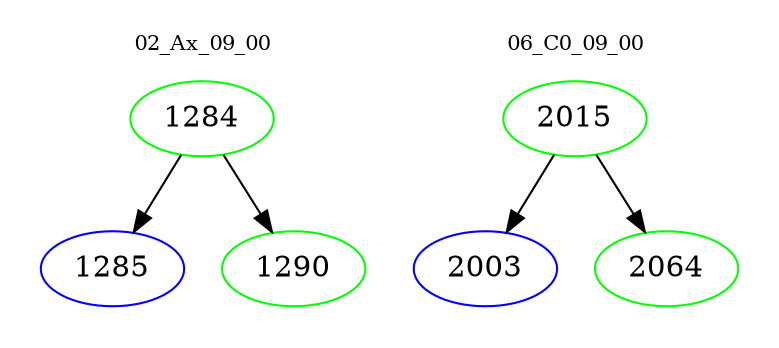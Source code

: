 digraph{
subgraph cluster_0 {
color = white
label = "02_Ax_09_00";
fontsize=10;
T0_1284 [label="1284", color="green"]
T0_1284 -> T0_1285 [color="black"]
T0_1285 [label="1285", color="blue"]
T0_1284 -> T0_1290 [color="black"]
T0_1290 [label="1290", color="green"]
}
subgraph cluster_1 {
color = white
label = "06_C0_09_00";
fontsize=10;
T1_2015 [label="2015", color="green"]
T1_2015 -> T1_2003 [color="black"]
T1_2003 [label="2003", color="blue"]
T1_2015 -> T1_2064 [color="black"]
T1_2064 [label="2064", color="green"]
}
}
